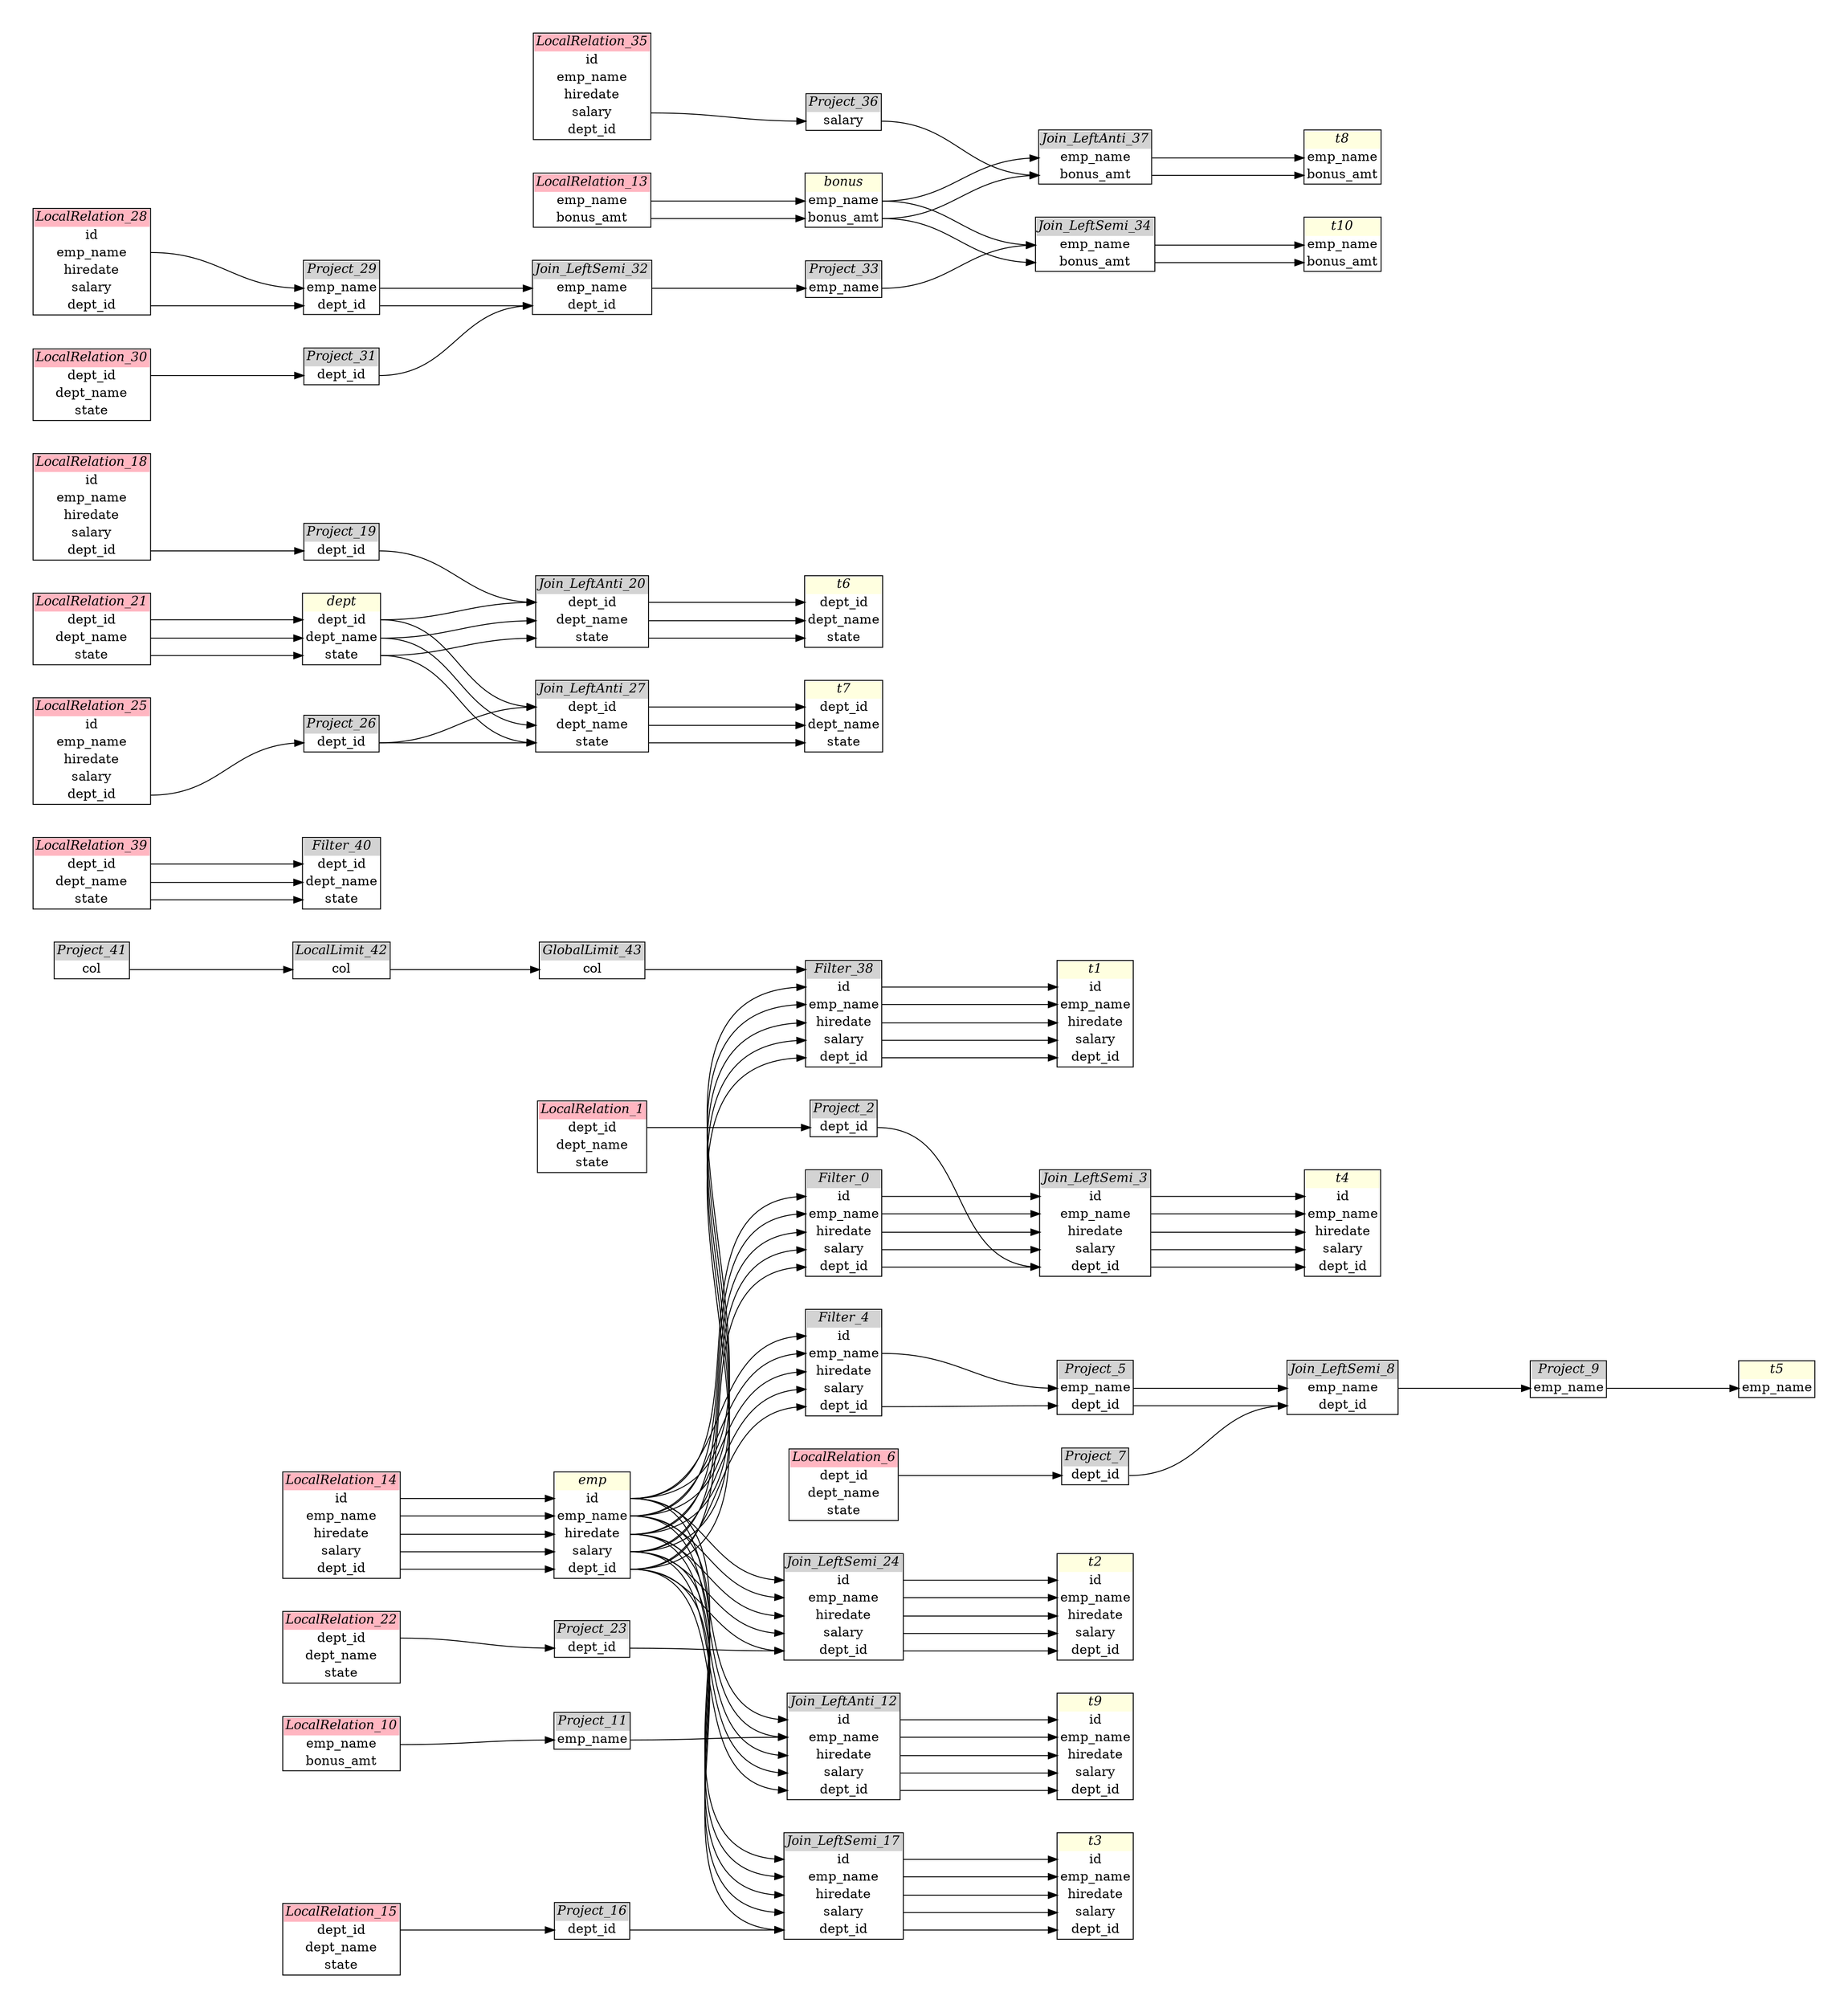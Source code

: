 // Automatically generated by SQLFlowTestSuite


digraph {
  graph [pad="0.5", nodesep="0.5", ranksep="2", fontname="Helvetica"];
  node [shape=plain]
  rankdir=LR;

  
"Filter_0" [label=<
<table border="1" cellborder="0" cellspacing="0">
  <tr><td bgcolor="lightgray" port="nodeName"><i>Filter_0</i></td></tr>
  <tr><td port="0">id</td></tr>
<tr><td port="1">emp_name</td></tr>
<tr><td port="2">hiredate</td></tr>
<tr><td port="3">salary</td></tr>
<tr><td port="4">dept_id</td></tr>
</table>>];
     

"Filter_38" [label=<
<table border="1" cellborder="0" cellspacing="0">
  <tr><td bgcolor="lightgray" port="nodeName"><i>Filter_38</i></td></tr>
  <tr><td port="0">id</td></tr>
<tr><td port="1">emp_name</td></tr>
<tr><td port="2">hiredate</td></tr>
<tr><td port="3">salary</td></tr>
<tr><td port="4">dept_id</td></tr>
</table>>];
     

"Filter_4" [label=<
<table border="1" cellborder="0" cellspacing="0">
  <tr><td bgcolor="lightgray" port="nodeName"><i>Filter_4</i></td></tr>
  <tr><td port="0">id</td></tr>
<tr><td port="1">emp_name</td></tr>
<tr><td port="2">hiredate</td></tr>
<tr><td port="3">salary</td></tr>
<tr><td port="4">dept_id</td></tr>
</table>>];
     

"Filter_40" [label=<
<table border="1" cellborder="0" cellspacing="0">
  <tr><td bgcolor="lightgray" port="nodeName"><i>Filter_40</i></td></tr>
  <tr><td port="0">dept_id</td></tr>
<tr><td port="1">dept_name</td></tr>
<tr><td port="2">state</td></tr>
</table>>];
     

"GlobalLimit_43" [label=<
<table border="1" cellborder="0" cellspacing="0">
  <tr><td bgcolor="lightgray" port="nodeName"><i>GlobalLimit_43</i></td></tr>
  <tr><td port="0">col</td></tr>
</table>>];
     

"Join_LeftAnti_12" [label=<
<table border="1" cellborder="0" cellspacing="0">
  <tr><td bgcolor="lightgray" port="nodeName"><i>Join_LeftAnti_12</i></td></tr>
  <tr><td port="0">id</td></tr>
<tr><td port="1">emp_name</td></tr>
<tr><td port="2">hiredate</td></tr>
<tr><td port="3">salary</td></tr>
<tr><td port="4">dept_id</td></tr>
</table>>];
     

"Join_LeftAnti_20" [label=<
<table border="1" cellborder="0" cellspacing="0">
  <tr><td bgcolor="lightgray" port="nodeName"><i>Join_LeftAnti_20</i></td></tr>
  <tr><td port="0">dept_id</td></tr>
<tr><td port="1">dept_name</td></tr>
<tr><td port="2">state</td></tr>
</table>>];
     

"Join_LeftAnti_27" [label=<
<table border="1" cellborder="0" cellspacing="0">
  <tr><td bgcolor="lightgray" port="nodeName"><i>Join_LeftAnti_27</i></td></tr>
  <tr><td port="0">dept_id</td></tr>
<tr><td port="1">dept_name</td></tr>
<tr><td port="2">state</td></tr>
</table>>];
     

"Join_LeftAnti_37" [label=<
<table border="1" cellborder="0" cellspacing="0">
  <tr><td bgcolor="lightgray" port="nodeName"><i>Join_LeftAnti_37</i></td></tr>
  <tr><td port="0">emp_name</td></tr>
<tr><td port="1">bonus_amt</td></tr>
</table>>];
     

"Join_LeftSemi_17" [label=<
<table border="1" cellborder="0" cellspacing="0">
  <tr><td bgcolor="lightgray" port="nodeName"><i>Join_LeftSemi_17</i></td></tr>
  <tr><td port="0">id</td></tr>
<tr><td port="1">emp_name</td></tr>
<tr><td port="2">hiredate</td></tr>
<tr><td port="3">salary</td></tr>
<tr><td port="4">dept_id</td></tr>
</table>>];
     

"Join_LeftSemi_24" [label=<
<table border="1" cellborder="0" cellspacing="0">
  <tr><td bgcolor="lightgray" port="nodeName"><i>Join_LeftSemi_24</i></td></tr>
  <tr><td port="0">id</td></tr>
<tr><td port="1">emp_name</td></tr>
<tr><td port="2">hiredate</td></tr>
<tr><td port="3">salary</td></tr>
<tr><td port="4">dept_id</td></tr>
</table>>];
     

"Join_LeftSemi_3" [label=<
<table border="1" cellborder="0" cellspacing="0">
  <tr><td bgcolor="lightgray" port="nodeName"><i>Join_LeftSemi_3</i></td></tr>
  <tr><td port="0">id</td></tr>
<tr><td port="1">emp_name</td></tr>
<tr><td port="2">hiredate</td></tr>
<tr><td port="3">salary</td></tr>
<tr><td port="4">dept_id</td></tr>
</table>>];
     

"Join_LeftSemi_32" [label=<
<table border="1" cellborder="0" cellspacing="0">
  <tr><td bgcolor="lightgray" port="nodeName"><i>Join_LeftSemi_32</i></td></tr>
  <tr><td port="0">emp_name</td></tr>
<tr><td port="1">dept_id</td></tr>
</table>>];
     

"Join_LeftSemi_34" [label=<
<table border="1" cellborder="0" cellspacing="0">
  <tr><td bgcolor="lightgray" port="nodeName"><i>Join_LeftSemi_34</i></td></tr>
  <tr><td port="0">emp_name</td></tr>
<tr><td port="1">bonus_amt</td></tr>
</table>>];
     

"Join_LeftSemi_8" [label=<
<table border="1" cellborder="0" cellspacing="0">
  <tr><td bgcolor="lightgray" port="nodeName"><i>Join_LeftSemi_8</i></td></tr>
  <tr><td port="0">emp_name</td></tr>
<tr><td port="1">dept_id</td></tr>
</table>>];
     

"LocalLimit_42" [label=<
<table border="1" cellborder="0" cellspacing="0">
  <tr><td bgcolor="lightgray" port="nodeName"><i>LocalLimit_42</i></td></tr>
  <tr><td port="0">col</td></tr>
</table>>];
     

"LocalRelation_1" [label=<
<table border="1" cellborder="0" cellspacing="0">
  <tr><td bgcolor="lightpink" port="nodeName"><i>LocalRelation_1</i></td></tr>
  <tr><td port="0">dept_id</td></tr>
<tr><td port="1">dept_name</td></tr>
<tr><td port="2">state</td></tr>
</table>>];
     

"LocalRelation_10" [label=<
<table border="1" cellborder="0" cellspacing="0">
  <tr><td bgcolor="lightpink" port="nodeName"><i>LocalRelation_10</i></td></tr>
  <tr><td port="0">emp_name</td></tr>
<tr><td port="1">bonus_amt</td></tr>
</table>>];
     

"LocalRelation_13" [label=<
<table border="1" cellborder="0" cellspacing="0">
  <tr><td bgcolor="lightpink" port="nodeName"><i>LocalRelation_13</i></td></tr>
  <tr><td port="0">emp_name</td></tr>
<tr><td port="1">bonus_amt</td></tr>
</table>>];
     

"LocalRelation_14" [label=<
<table border="1" cellborder="0" cellspacing="0">
  <tr><td bgcolor="lightpink" port="nodeName"><i>LocalRelation_14</i></td></tr>
  <tr><td port="0">id</td></tr>
<tr><td port="1">emp_name</td></tr>
<tr><td port="2">hiredate</td></tr>
<tr><td port="3">salary</td></tr>
<tr><td port="4">dept_id</td></tr>
</table>>];
     

"LocalRelation_15" [label=<
<table border="1" cellborder="0" cellspacing="0">
  <tr><td bgcolor="lightpink" port="nodeName"><i>LocalRelation_15</i></td></tr>
  <tr><td port="0">dept_id</td></tr>
<tr><td port="1">dept_name</td></tr>
<tr><td port="2">state</td></tr>
</table>>];
     

"LocalRelation_18" [label=<
<table border="1" cellborder="0" cellspacing="0">
  <tr><td bgcolor="lightpink" port="nodeName"><i>LocalRelation_18</i></td></tr>
  <tr><td port="0">id</td></tr>
<tr><td port="1">emp_name</td></tr>
<tr><td port="2">hiredate</td></tr>
<tr><td port="3">salary</td></tr>
<tr><td port="4">dept_id</td></tr>
</table>>];
     

"LocalRelation_21" [label=<
<table border="1" cellborder="0" cellspacing="0">
  <tr><td bgcolor="lightpink" port="nodeName"><i>LocalRelation_21</i></td></tr>
  <tr><td port="0">dept_id</td></tr>
<tr><td port="1">dept_name</td></tr>
<tr><td port="2">state</td></tr>
</table>>];
     

"LocalRelation_22" [label=<
<table border="1" cellborder="0" cellspacing="0">
  <tr><td bgcolor="lightpink" port="nodeName"><i>LocalRelation_22</i></td></tr>
  <tr><td port="0">dept_id</td></tr>
<tr><td port="1">dept_name</td></tr>
<tr><td port="2">state</td></tr>
</table>>];
     

"LocalRelation_25" [label=<
<table border="1" cellborder="0" cellspacing="0">
  <tr><td bgcolor="lightpink" port="nodeName"><i>LocalRelation_25</i></td></tr>
  <tr><td port="0">id</td></tr>
<tr><td port="1">emp_name</td></tr>
<tr><td port="2">hiredate</td></tr>
<tr><td port="3">salary</td></tr>
<tr><td port="4">dept_id</td></tr>
</table>>];
     

"LocalRelation_28" [label=<
<table border="1" cellborder="0" cellspacing="0">
  <tr><td bgcolor="lightpink" port="nodeName"><i>LocalRelation_28</i></td></tr>
  <tr><td port="0">id</td></tr>
<tr><td port="1">emp_name</td></tr>
<tr><td port="2">hiredate</td></tr>
<tr><td port="3">salary</td></tr>
<tr><td port="4">dept_id</td></tr>
</table>>];
     

"LocalRelation_30" [label=<
<table border="1" cellborder="0" cellspacing="0">
  <tr><td bgcolor="lightpink" port="nodeName"><i>LocalRelation_30</i></td></tr>
  <tr><td port="0">dept_id</td></tr>
<tr><td port="1">dept_name</td></tr>
<tr><td port="2">state</td></tr>
</table>>];
     

"LocalRelation_35" [label=<
<table border="1" cellborder="0" cellspacing="0">
  <tr><td bgcolor="lightpink" port="nodeName"><i>LocalRelation_35</i></td></tr>
  <tr><td port="0">id</td></tr>
<tr><td port="1">emp_name</td></tr>
<tr><td port="2">hiredate</td></tr>
<tr><td port="3">salary</td></tr>
<tr><td port="4">dept_id</td></tr>
</table>>];
     

"LocalRelation_39" [label=<
<table border="1" cellborder="0" cellspacing="0">
  <tr><td bgcolor="lightpink" port="nodeName"><i>LocalRelation_39</i></td></tr>
  <tr><td port="0">dept_id</td></tr>
<tr><td port="1">dept_name</td></tr>
<tr><td port="2">state</td></tr>
</table>>];
     

"LocalRelation_6" [label=<
<table border="1" cellborder="0" cellspacing="0">
  <tr><td bgcolor="lightpink" port="nodeName"><i>LocalRelation_6</i></td></tr>
  <tr><td port="0">dept_id</td></tr>
<tr><td port="1">dept_name</td></tr>
<tr><td port="2">state</td></tr>
</table>>];
     

"Project_11" [label=<
<table border="1" cellborder="0" cellspacing="0">
  <tr><td bgcolor="lightgray" port="nodeName"><i>Project_11</i></td></tr>
  <tr><td port="0">emp_name</td></tr>
</table>>];
     

"Project_16" [label=<
<table border="1" cellborder="0" cellspacing="0">
  <tr><td bgcolor="lightgray" port="nodeName"><i>Project_16</i></td></tr>
  <tr><td port="0">dept_id</td></tr>
</table>>];
     

"Project_19" [label=<
<table border="1" cellborder="0" cellspacing="0">
  <tr><td bgcolor="lightgray" port="nodeName"><i>Project_19</i></td></tr>
  <tr><td port="0">dept_id</td></tr>
</table>>];
     

"Project_2" [label=<
<table border="1" cellborder="0" cellspacing="0">
  <tr><td bgcolor="lightgray" port="nodeName"><i>Project_2</i></td></tr>
  <tr><td port="0">dept_id</td></tr>
</table>>];
     

"Project_23" [label=<
<table border="1" cellborder="0" cellspacing="0">
  <tr><td bgcolor="lightgray" port="nodeName"><i>Project_23</i></td></tr>
  <tr><td port="0">dept_id</td></tr>
</table>>];
     

"Project_26" [label=<
<table border="1" cellborder="0" cellspacing="0">
  <tr><td bgcolor="lightgray" port="nodeName"><i>Project_26</i></td></tr>
  <tr><td port="0">dept_id</td></tr>
</table>>];
     

"Project_29" [label=<
<table border="1" cellborder="0" cellspacing="0">
  <tr><td bgcolor="lightgray" port="nodeName"><i>Project_29</i></td></tr>
  <tr><td port="0">emp_name</td></tr>
<tr><td port="1">dept_id</td></tr>
</table>>];
     

"Project_31" [label=<
<table border="1" cellborder="0" cellspacing="0">
  <tr><td bgcolor="lightgray" port="nodeName"><i>Project_31</i></td></tr>
  <tr><td port="0">dept_id</td></tr>
</table>>];
     

"Project_33" [label=<
<table border="1" cellborder="0" cellspacing="0">
  <tr><td bgcolor="lightgray" port="nodeName"><i>Project_33</i></td></tr>
  <tr><td port="0">emp_name</td></tr>
</table>>];
     

"Project_36" [label=<
<table border="1" cellborder="0" cellspacing="0">
  <tr><td bgcolor="lightgray" port="nodeName"><i>Project_36</i></td></tr>
  <tr><td port="0">salary</td></tr>
</table>>];
     

"Project_41" [label=<
<table border="1" cellborder="0" cellspacing="0">
  <tr><td bgcolor="lightgray" port="nodeName"><i>Project_41</i></td></tr>
  <tr><td port="0">col</td></tr>
</table>>];
     

"Project_5" [label=<
<table border="1" cellborder="0" cellspacing="0">
  <tr><td bgcolor="lightgray" port="nodeName"><i>Project_5</i></td></tr>
  <tr><td port="0">emp_name</td></tr>
<tr><td port="1">dept_id</td></tr>
</table>>];
     

"Project_7" [label=<
<table border="1" cellborder="0" cellspacing="0">
  <tr><td bgcolor="lightgray" port="nodeName"><i>Project_7</i></td></tr>
  <tr><td port="0">dept_id</td></tr>
</table>>];
     

"Project_9" [label=<
<table border="1" cellborder="0" cellspacing="0">
  <tr><td bgcolor="lightgray" port="nodeName"><i>Project_9</i></td></tr>
  <tr><td port="0">emp_name</td></tr>
</table>>];
     

"bonus" [label=<
<table border="1" cellborder="0" cellspacing="0">
  <tr><td bgcolor="lightyellow" port="nodeName"><i>bonus</i></td></tr>
  <tr><td port="0">emp_name</td></tr>
<tr><td port="1">bonus_amt</td></tr>
</table>>];
     

"dept" [label=<
<table border="1" cellborder="0" cellspacing="0">
  <tr><td bgcolor="lightyellow" port="nodeName"><i>dept</i></td></tr>
  <tr><td port="0">dept_id</td></tr>
<tr><td port="1">dept_name</td></tr>
<tr><td port="2">state</td></tr>
</table>>];
     

"emp" [label=<
<table border="1" cellborder="0" cellspacing="0">
  <tr><td bgcolor="lightyellow" port="nodeName"><i>emp</i></td></tr>
  <tr><td port="0">id</td></tr>
<tr><td port="1">emp_name</td></tr>
<tr><td port="2">hiredate</td></tr>
<tr><td port="3">salary</td></tr>
<tr><td port="4">dept_id</td></tr>
</table>>];
     

"t1" [label=<
<table border="1" cellborder="0" cellspacing="0">
  <tr><td bgcolor="lightyellow" port="nodeName"><i>t1</i></td></tr>
  <tr><td port="0">id</td></tr>
<tr><td port="1">emp_name</td></tr>
<tr><td port="2">hiredate</td></tr>
<tr><td port="3">salary</td></tr>
<tr><td port="4">dept_id</td></tr>
</table>>];
     

"t10" [label=<
<table border="1" cellborder="0" cellspacing="0">
  <tr><td bgcolor="lightyellow" port="nodeName"><i>t10</i></td></tr>
  <tr><td port="0">emp_name</td></tr>
<tr><td port="1">bonus_amt</td></tr>
</table>>];
     

"t2" [label=<
<table border="1" cellborder="0" cellspacing="0">
  <tr><td bgcolor="lightyellow" port="nodeName"><i>t2</i></td></tr>
  <tr><td port="0">id</td></tr>
<tr><td port="1">emp_name</td></tr>
<tr><td port="2">hiredate</td></tr>
<tr><td port="3">salary</td></tr>
<tr><td port="4">dept_id</td></tr>
</table>>];
     

"t3" [label=<
<table border="1" cellborder="0" cellspacing="0">
  <tr><td bgcolor="lightyellow" port="nodeName"><i>t3</i></td></tr>
  <tr><td port="0">id</td></tr>
<tr><td port="1">emp_name</td></tr>
<tr><td port="2">hiredate</td></tr>
<tr><td port="3">salary</td></tr>
<tr><td port="4">dept_id</td></tr>
</table>>];
     

"t4" [label=<
<table border="1" cellborder="0" cellspacing="0">
  <tr><td bgcolor="lightyellow" port="nodeName"><i>t4</i></td></tr>
  <tr><td port="0">id</td></tr>
<tr><td port="1">emp_name</td></tr>
<tr><td port="2">hiredate</td></tr>
<tr><td port="3">salary</td></tr>
<tr><td port="4">dept_id</td></tr>
</table>>];
     

"t5" [label=<
<table border="1" cellborder="0" cellspacing="0">
  <tr><td bgcolor="lightyellow" port="nodeName"><i>t5</i></td></tr>
  <tr><td port="0">emp_name</td></tr>
</table>>];
     

"t6" [label=<
<table border="1" cellborder="0" cellspacing="0">
  <tr><td bgcolor="lightyellow" port="nodeName"><i>t6</i></td></tr>
  <tr><td port="0">dept_id</td></tr>
<tr><td port="1">dept_name</td></tr>
<tr><td port="2">state</td></tr>
</table>>];
     

"t7" [label=<
<table border="1" cellborder="0" cellspacing="0">
  <tr><td bgcolor="lightyellow" port="nodeName"><i>t7</i></td></tr>
  <tr><td port="0">dept_id</td></tr>
<tr><td port="1">dept_name</td></tr>
<tr><td port="2">state</td></tr>
</table>>];
     

"t8" [label=<
<table border="1" cellborder="0" cellspacing="0">
  <tr><td bgcolor="lightyellow" port="nodeName"><i>t8</i></td></tr>
  <tr><td port="0">emp_name</td></tr>
<tr><td port="1">bonus_amt</td></tr>
</table>>];
     

"t9" [label=<
<table border="1" cellborder="0" cellspacing="0">
  <tr><td bgcolor="lightyellow" port="nodeName"><i>t9</i></td></tr>
  <tr><td port="0">id</td></tr>
<tr><td port="1">emp_name</td></tr>
<tr><td port="2">hiredate</td></tr>
<tr><td port="3">salary</td></tr>
<tr><td port="4">dept_id</td></tr>
</table>>];
     
  "Filter_0":0 -> "Join_LeftSemi_3":0;
"Filter_0":1 -> "Join_LeftSemi_3":1;
"Filter_0":2 -> "Join_LeftSemi_3":2;
"Filter_0":3 -> "Join_LeftSemi_3":3;
"Filter_0":4 -> "Join_LeftSemi_3":4;
"Filter_38":0 -> "t1":0;
"Filter_38":1 -> "t1":1;
"Filter_38":2 -> "t1":2;
"Filter_38":3 -> "t1":3;
"Filter_38":4 -> "t1":4;
"Filter_4":1 -> "Project_5":0;
"Filter_4":4 -> "Project_5":1;
"GlobalLimit_43":0 -> "Filter_38":nodeName
"Join_LeftAnti_12":0 -> "t9":0;
"Join_LeftAnti_12":1 -> "t9":1;
"Join_LeftAnti_12":2 -> "t9":2;
"Join_LeftAnti_12":3 -> "t9":3;
"Join_LeftAnti_12":4 -> "t9":4;
"Join_LeftAnti_20":0 -> "t6":0;
"Join_LeftAnti_20":1 -> "t6":1;
"Join_LeftAnti_20":2 -> "t6":2;
"Join_LeftAnti_27":0 -> "t7":0;
"Join_LeftAnti_27":1 -> "t7":1;
"Join_LeftAnti_27":2 -> "t7":2;
"Join_LeftAnti_37":0 -> "t8":0;
"Join_LeftAnti_37":1 -> "t8":1;
"Join_LeftSemi_17":0 -> "t3":0;
"Join_LeftSemi_17":1 -> "t3":1;
"Join_LeftSemi_17":2 -> "t3":2;
"Join_LeftSemi_17":3 -> "t3":3;
"Join_LeftSemi_17":4 -> "t3":4;
"Join_LeftSemi_24":0 -> "t2":0;
"Join_LeftSemi_24":1 -> "t2":1;
"Join_LeftSemi_24":2 -> "t2":2;
"Join_LeftSemi_24":3 -> "t2":3;
"Join_LeftSemi_24":4 -> "t2":4;
"Join_LeftSemi_3":0 -> "t4":0;
"Join_LeftSemi_3":1 -> "t4":1;
"Join_LeftSemi_3":2 -> "t4":2;
"Join_LeftSemi_3":3 -> "t4":3;
"Join_LeftSemi_3":4 -> "t4":4;
"Join_LeftSemi_32":0 -> "Project_33":0;
"Join_LeftSemi_34":0 -> "t10":0;
"Join_LeftSemi_34":1 -> "t10":1;
"Join_LeftSemi_8":0 -> "Project_9":0;
"LocalLimit_42":0 -> "GlobalLimit_43":0;
"LocalRelation_1":0 -> "Project_2":0;
"LocalRelation_10":0 -> "Project_11":0;
"LocalRelation_13":0 -> "bonus":0;
"LocalRelation_13":1 -> "bonus":1;
"LocalRelation_14":0 -> "emp":0;
"LocalRelation_14":1 -> "emp":1;
"LocalRelation_14":2 -> "emp":2;
"LocalRelation_14":3 -> "emp":3;
"LocalRelation_14":4 -> "emp":4;
"LocalRelation_15":0 -> "Project_16":0;
"LocalRelation_18":4 -> "Project_19":0;
"LocalRelation_21":0 -> "dept":0;
"LocalRelation_21":1 -> "dept":1;
"LocalRelation_21":2 -> "dept":2;
"LocalRelation_22":0 -> "Project_23":0;
"LocalRelation_25":4 -> "Project_26":0;
"LocalRelation_28":1 -> "Project_29":0;
"LocalRelation_28":4 -> "Project_29":1;
"LocalRelation_30":0 -> "Project_31":0;
"LocalRelation_35":3 -> "Project_36":0;
"LocalRelation_39":0 -> "Filter_40":0;
"LocalRelation_39":1 -> "Filter_40":1;
"LocalRelation_39":2 -> "Filter_40":2;
"LocalRelation_6":0 -> "Project_7":0;
"Project_11":0 -> "Join_LeftAnti_12":1;
"Project_16":0 -> "Join_LeftSemi_17":4;
"Project_19":0 -> "Join_LeftAnti_20":0;
"Project_2":0 -> "Join_LeftSemi_3":4;
"Project_23":0 -> "Join_LeftSemi_24":4;
"Project_26":0 -> "Join_LeftAnti_27":0;
"Project_26":0 -> "Join_LeftAnti_27":2;
"Project_29":0 -> "Join_LeftSemi_32":0;
"Project_29":1 -> "Join_LeftSemi_32":1;
"Project_31":0 -> "Join_LeftSemi_32":1;
"Project_33":0 -> "Join_LeftSemi_34":0;
"Project_36":0 -> "Join_LeftAnti_37":1;
"Project_41":0 -> "LocalLimit_42":0;
"Project_5":0 -> "Join_LeftSemi_8":0;
"Project_5":1 -> "Join_LeftSemi_8":1;
"Project_7":0 -> "Join_LeftSemi_8":1;
"Project_9":0 -> "t5":0;
"bonus":0 -> "Join_LeftAnti_37":0;
"bonus":0 -> "Join_LeftSemi_34":0;
"bonus":1 -> "Join_LeftAnti_37":1;
"bonus":1 -> "Join_LeftSemi_34":1;
"dept":0 -> "Join_LeftAnti_20":0;
"dept":0 -> "Join_LeftAnti_27":0;
"dept":1 -> "Join_LeftAnti_20":1;
"dept":1 -> "Join_LeftAnti_27":1;
"dept":2 -> "Join_LeftAnti_20":2;
"dept":2 -> "Join_LeftAnti_27":2;
"emp":0 -> "Filter_0":0;
"emp":0 -> "Filter_38":0;
"emp":0 -> "Filter_4":0;
"emp":0 -> "Join_LeftAnti_12":0;
"emp":0 -> "Join_LeftSemi_17":0;
"emp":0 -> "Join_LeftSemi_24":0;
"emp":1 -> "Filter_0":1;
"emp":1 -> "Filter_38":1;
"emp":1 -> "Filter_4":1;
"emp":1 -> "Join_LeftAnti_12":1;
"emp":1 -> "Join_LeftSemi_17":1;
"emp":1 -> "Join_LeftSemi_24":1;
"emp":2 -> "Filter_0":2;
"emp":2 -> "Filter_38":2;
"emp":2 -> "Filter_4":2;
"emp":2 -> "Join_LeftAnti_12":2;
"emp":2 -> "Join_LeftSemi_17":2;
"emp":2 -> "Join_LeftSemi_24":2;
"emp":3 -> "Filter_0":3;
"emp":3 -> "Filter_38":3;
"emp":3 -> "Filter_4":3;
"emp":3 -> "Join_LeftAnti_12":3;
"emp":3 -> "Join_LeftSemi_17":3;
"emp":3 -> "Join_LeftSemi_24":3;
"emp":4 -> "Filter_0":4;
"emp":4 -> "Filter_38":4;
"emp":4 -> "Filter_4":4;
"emp":4 -> "Join_LeftAnti_12":4;
"emp":4 -> "Join_LeftSemi_17":4;
"emp":4 -> "Join_LeftSemi_24":4;
}
       